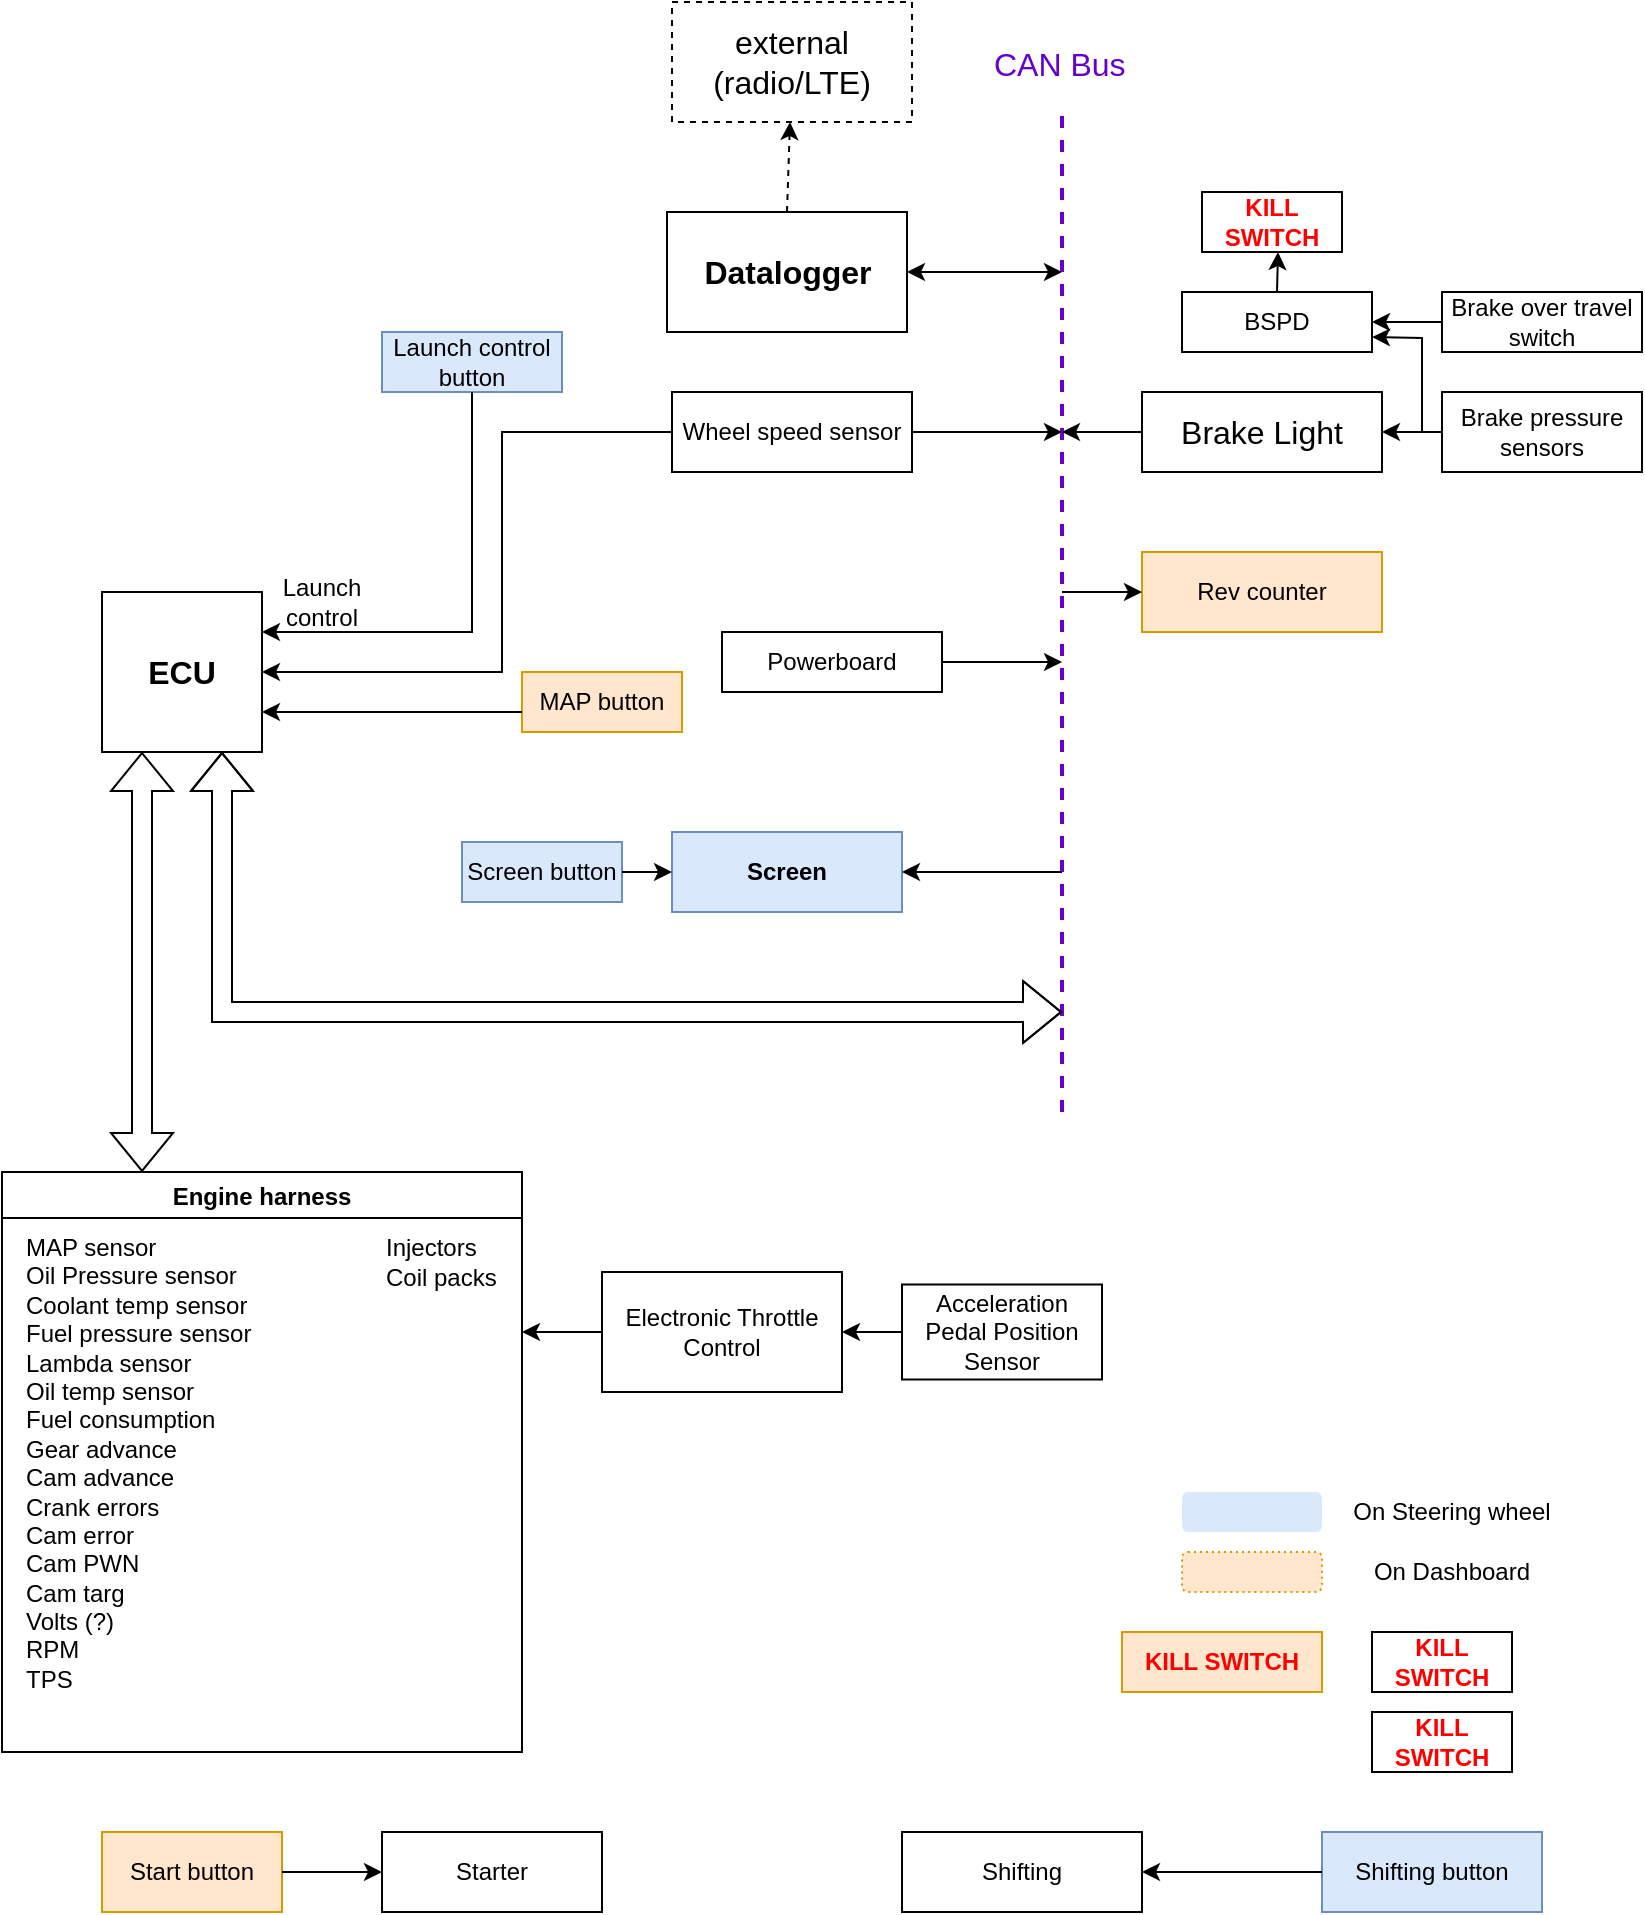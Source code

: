 <mxfile version="15.7.3" type="github">
  <diagram id="DHoDV-LNWHdT2kP48d7S" name="Page-1">
    <mxGraphModel dx="911" dy="1261" grid="1" gridSize="10" guides="1" tooltips="1" connect="1" arrows="1" fold="1" page="1" pageScale="1" pageWidth="850" pageHeight="1100" math="0" shadow="0">
      <root>
        <mxCell id="0" />
        <mxCell id="1" parent="0" />
        <mxCell id="c1CdKB53E6IpENWM82y7-1" value="ECU" style="whiteSpace=wrap;html=1;aspect=fixed;fontSize=16;fontStyle=1" parent="1" vertex="1">
          <mxGeometry x="80" y="380" width="80" height="80" as="geometry" />
        </mxCell>
        <mxCell id="c1CdKB53E6IpENWM82y7-2" value="&lt;b&gt;Datalogger&lt;/b&gt;" style="rounded=0;whiteSpace=wrap;html=1;fontSize=16;" parent="1" vertex="1">
          <mxGeometry x="362.5" y="190" width="120" height="60" as="geometry" />
        </mxCell>
        <mxCell id="c1CdKB53E6IpENWM82y7-4" value="" style="endArrow=classic;html=1;rounded=0;fontSize=16;exitX=0.5;exitY=0;exitDx=0;exitDy=0;dashed=1;" parent="1" source="c1CdKB53E6IpENWM82y7-2" target="c1CdKB53E6IpENWM82y7-5" edge="1">
          <mxGeometry width="50" height="50" relative="1" as="geometry">
            <mxPoint x="50" y="500" as="sourcePoint" />
            <mxPoint x="80" y="50" as="targetPoint" />
          </mxGeometry>
        </mxCell>
        <mxCell id="c1CdKB53E6IpENWM82y7-5" value="external (radio/LTE)" style="rounded=0;whiteSpace=wrap;html=1;fontSize=16;dashed=1;" parent="1" vertex="1">
          <mxGeometry x="365" y="85" width="120" height="60" as="geometry" />
        </mxCell>
        <mxCell id="c1CdKB53E6IpENWM82y7-7" value="" style="endArrow=none;dashed=1;html=1;strokeWidth=2;rounded=0;fontSize=16;strokeColor=#6600CC;" parent="1" edge="1">
          <mxGeometry width="50" height="50" relative="1" as="geometry">
            <mxPoint x="560" y="640" as="sourcePoint" />
            <mxPoint x="560" y="140" as="targetPoint" />
          </mxGeometry>
        </mxCell>
        <mxCell id="c1CdKB53E6IpENWM82y7-8" value="CAN Bus" style="text;strokeColor=none;fillColor=none;align=left;verticalAlign=middle;spacingLeft=4;spacingRight=4;overflow=hidden;points=[[0,0.5],[1,0.5]];portConstraint=eastwest;rotatable=0;dashed=1;fontSize=16;fontColor=#6600CC;" parent="1" vertex="1">
          <mxGeometry x="520" y="100" width="80" height="30" as="geometry" />
        </mxCell>
        <mxCell id="c1CdKB53E6IpENWM82y7-9" value="Brake Light" style="rounded=0;whiteSpace=wrap;html=1;fontSize=16;" parent="1" vertex="1">
          <mxGeometry x="600" y="280" width="120" height="40" as="geometry" />
        </mxCell>
        <mxCell id="c1CdKB53E6IpENWM82y7-10" value="" style="endArrow=classic;html=1;rounded=0;fontSize=16;exitX=0;exitY=0.5;exitDx=0;exitDy=0;" parent="1" source="c1CdKB53E6IpENWM82y7-9" edge="1">
          <mxGeometry width="50" height="50" relative="1" as="geometry">
            <mxPoint x="560" y="570" as="sourcePoint" />
            <mxPoint x="560" y="300" as="targetPoint" />
          </mxGeometry>
        </mxCell>
        <mxCell id="c1CdKB53E6IpENWM82y7-12" value="" style="shape=flexArrow;endArrow=classic;startArrow=classic;html=1;rounded=0;fontSize=16;entryX=0.75;entryY=1;entryDx=0;entryDy=0;" parent="1" target="c1CdKB53E6IpENWM82y7-1" edge="1">
          <mxGeometry width="100" height="100" relative="1" as="geometry">
            <mxPoint x="560" y="590" as="sourcePoint" />
            <mxPoint x="630" y="500" as="targetPoint" />
            <Array as="points">
              <mxPoint x="140" y="590" />
            </Array>
          </mxGeometry>
        </mxCell>
        <mxCell id="P4gOrk3cSSqJTjkzEms2-1" value="Brake pressure sensors" style="rounded=0;whiteSpace=wrap;html=1;fontSize=12;" vertex="1" parent="1">
          <mxGeometry x="750" y="280" width="100" height="40" as="geometry" />
        </mxCell>
        <mxCell id="P4gOrk3cSSqJTjkzEms2-2" value="" style="endArrow=classic;html=1;rounded=0;fontSize=12;exitX=0;exitY=0.5;exitDx=0;exitDy=0;entryX=1;entryY=0.5;entryDx=0;entryDy=0;" edge="1" parent="1" source="P4gOrk3cSSqJTjkzEms2-1" target="c1CdKB53E6IpENWM82y7-9">
          <mxGeometry width="50" height="50" relative="1" as="geometry">
            <mxPoint x="450" y="570" as="sourcePoint" />
            <mxPoint x="500" y="520" as="targetPoint" />
          </mxGeometry>
        </mxCell>
        <mxCell id="P4gOrk3cSSqJTjkzEms2-3" value="Rev counter" style="rounded=0;whiteSpace=wrap;html=1;fontSize=12;fillColor=#ffe6cc;strokeColor=#d79b00;" vertex="1" parent="1">
          <mxGeometry x="600" y="360" width="120" height="40" as="geometry" />
        </mxCell>
        <mxCell id="P4gOrk3cSSqJTjkzEms2-4" value="" style="endArrow=classic;html=1;rounded=0;fontSize=12;entryX=0;entryY=0.5;entryDx=0;entryDy=0;" edge="1" parent="1" target="P4gOrk3cSSqJTjkzEms2-3">
          <mxGeometry width="50" height="50" relative="1" as="geometry">
            <mxPoint x="560" y="380" as="sourcePoint" />
            <mxPoint x="500" y="520" as="targetPoint" />
          </mxGeometry>
        </mxCell>
        <mxCell id="P4gOrk3cSSqJTjkzEms2-5" value="Wheel speed sensor" style="rounded=0;whiteSpace=wrap;html=1;fontSize=12;" vertex="1" parent="1">
          <mxGeometry x="365" y="280" width="120" height="40" as="geometry" />
        </mxCell>
        <mxCell id="P4gOrk3cSSqJTjkzEms2-6" value="" style="endArrow=classic;html=1;rounded=0;fontSize=12;exitX=0;exitY=0.5;exitDx=0;exitDy=0;entryX=1;entryY=0.5;entryDx=0;entryDy=0;" edge="1" parent="1" source="P4gOrk3cSSqJTjkzEms2-5" target="c1CdKB53E6IpENWM82y7-1">
          <mxGeometry width="50" height="50" relative="1" as="geometry">
            <mxPoint x="450" y="570" as="sourcePoint" />
            <mxPoint x="500" y="520" as="targetPoint" />
            <Array as="points">
              <mxPoint x="280" y="300" />
              <mxPoint x="280" y="420" />
            </Array>
          </mxGeometry>
        </mxCell>
        <mxCell id="P4gOrk3cSSqJTjkzEms2-7" value="Launch control" style="text;html=1;strokeColor=none;fillColor=none;align=center;verticalAlign=middle;whiteSpace=wrap;rounded=0;fontSize=12;" vertex="1" parent="1">
          <mxGeometry x="160" y="370" width="60" height="30" as="geometry" />
        </mxCell>
        <mxCell id="P4gOrk3cSSqJTjkzEms2-8" value="" style="endArrow=classic;html=1;rounded=0;fontSize=12;exitX=1;exitY=0.5;exitDx=0;exitDy=0;" edge="1" parent="1" source="P4gOrk3cSSqJTjkzEms2-5">
          <mxGeometry width="50" height="50" relative="1" as="geometry">
            <mxPoint x="360" y="540" as="sourcePoint" />
            <mxPoint x="560" y="300" as="targetPoint" />
          </mxGeometry>
        </mxCell>
        <mxCell id="P4gOrk3cSSqJTjkzEms2-9" value="Launch control button" style="rounded=0;whiteSpace=wrap;html=1;fontSize=12;fillColor=#dae8fc;strokeColor=#6c8ebf;" vertex="1" parent="1">
          <mxGeometry x="220" y="250" width="90" height="30" as="geometry" />
        </mxCell>
        <mxCell id="P4gOrk3cSSqJTjkzEms2-10" value="" style="endArrow=classic;html=1;rounded=0;fontSize=12;entryX=1;entryY=0.25;entryDx=0;entryDy=0;" edge="1" parent="1" source="P4gOrk3cSSqJTjkzEms2-9" target="c1CdKB53E6IpENWM82y7-1">
          <mxGeometry width="50" height="50" relative="1" as="geometry">
            <mxPoint x="255" y="260" as="sourcePoint" />
            <mxPoint x="450" y="490" as="targetPoint" />
            <Array as="points">
              <mxPoint x="265" y="400" />
            </Array>
          </mxGeometry>
        </mxCell>
        <mxCell id="P4gOrk3cSSqJTjkzEms2-13" value="&lt;b&gt;Screen&lt;/b&gt;" style="rounded=0;whiteSpace=wrap;html=1;fontSize=12;fillColor=#dae8fc;strokeColor=#6c8ebf;" vertex="1" parent="1">
          <mxGeometry x="365" y="500" width="115" height="40" as="geometry" />
        </mxCell>
        <mxCell id="P4gOrk3cSSqJTjkzEms2-14" value="" style="endArrow=classic;html=1;rounded=0;fontSize=12;entryX=1;entryY=0.5;entryDx=0;entryDy=0;" edge="1" parent="1" target="P4gOrk3cSSqJTjkzEms2-13">
          <mxGeometry width="50" height="50" relative="1" as="geometry">
            <mxPoint x="560" y="520" as="sourcePoint" />
            <mxPoint x="450" y="500" as="targetPoint" />
          </mxGeometry>
        </mxCell>
        <mxCell id="P4gOrk3cSSqJTjkzEms2-15" value="Screen button" style="rounded=0;whiteSpace=wrap;html=1;fontSize=12;fillColor=#dae8fc;strokeColor=#6c8ebf;" vertex="1" parent="1">
          <mxGeometry x="260" y="505" width="80" height="30" as="geometry" />
        </mxCell>
        <mxCell id="P4gOrk3cSSqJTjkzEms2-16" value="" style="endArrow=classic;html=1;rounded=0;fontSize=12;exitX=1;exitY=0.5;exitDx=0;exitDy=0;entryX=0;entryY=0.5;entryDx=0;entryDy=0;" edge="1" parent="1" source="P4gOrk3cSSqJTjkzEms2-15" target="P4gOrk3cSSqJTjkzEms2-13">
          <mxGeometry width="50" height="50" relative="1" as="geometry">
            <mxPoint x="400" y="550" as="sourcePoint" />
            <mxPoint x="450" y="500" as="targetPoint" />
          </mxGeometry>
        </mxCell>
        <mxCell id="P4gOrk3cSSqJTjkzEms2-17" value="MAP button" style="rounded=0;whiteSpace=wrap;html=1;fontSize=12;fillColor=#ffe6cc;strokeColor=#d79b00;" vertex="1" parent="1">
          <mxGeometry x="290" y="420" width="80" height="30" as="geometry" />
        </mxCell>
        <mxCell id="P4gOrk3cSSqJTjkzEms2-18" value="" style="endArrow=classic;html=1;rounded=0;fontSize=12;entryX=1;entryY=0.75;entryDx=0;entryDy=0;" edge="1" parent="1" target="c1CdKB53E6IpENWM82y7-1">
          <mxGeometry width="50" height="50" relative="1" as="geometry">
            <mxPoint x="290" y="440" as="sourcePoint" />
            <mxPoint x="450" y="490" as="targetPoint" />
            <Array as="points">
              <mxPoint x="250" y="440" />
              <mxPoint x="190" y="440" />
            </Array>
          </mxGeometry>
        </mxCell>
        <mxCell id="P4gOrk3cSSqJTjkzEms2-21" value="Shifting button" style="rounded=0;whiteSpace=wrap;html=1;fontSize=12;fillColor=#dae8fc;strokeColor=#6c8ebf;" vertex="1" parent="1">
          <mxGeometry x="690" y="1000" width="110" height="40" as="geometry" />
        </mxCell>
        <mxCell id="P4gOrk3cSSqJTjkzEms2-22" value="Shifting" style="rounded=0;whiteSpace=wrap;html=1;fontSize=12;" vertex="1" parent="1">
          <mxGeometry x="480" y="1000" width="120" height="40" as="geometry" />
        </mxCell>
        <mxCell id="P4gOrk3cSSqJTjkzEms2-23" value="" style="endArrow=classic;html=1;rounded=0;fontSize=12;exitX=0;exitY=0.5;exitDx=0;exitDy=0;entryX=1;entryY=0.5;entryDx=0;entryDy=0;" edge="1" parent="1" source="P4gOrk3cSSqJTjkzEms2-21" target="P4gOrk3cSSqJTjkzEms2-22">
          <mxGeometry width="50" height="50" relative="1" as="geometry">
            <mxPoint x="400" y="640" as="sourcePoint" />
            <mxPoint x="450" y="590" as="targetPoint" />
          </mxGeometry>
        </mxCell>
        <mxCell id="P4gOrk3cSSqJTjkzEms2-24" value="Start button" style="rounded=0;whiteSpace=wrap;html=1;fontSize=12;fillColor=#ffe6cc;strokeColor=#d79b00;" vertex="1" parent="1">
          <mxGeometry x="80" y="1000" width="90" height="40" as="geometry" />
        </mxCell>
        <mxCell id="P4gOrk3cSSqJTjkzEms2-25" value="Starter" style="rounded=0;whiteSpace=wrap;html=1;fontSize=12;" vertex="1" parent="1">
          <mxGeometry x="220" y="1000" width="110" height="40" as="geometry" />
        </mxCell>
        <mxCell id="P4gOrk3cSSqJTjkzEms2-26" value="" style="endArrow=classic;html=1;rounded=0;fontSize=12;exitX=1;exitY=0.5;exitDx=0;exitDy=0;entryX=0;entryY=0.5;entryDx=0;entryDy=0;" edge="1" parent="1" source="P4gOrk3cSSqJTjkzEms2-24" target="P4gOrk3cSSqJTjkzEms2-25">
          <mxGeometry width="50" height="50" relative="1" as="geometry">
            <mxPoint x="400" y="640" as="sourcePoint" />
            <mxPoint x="450" y="590" as="targetPoint" />
          </mxGeometry>
        </mxCell>
        <mxCell id="P4gOrk3cSSqJTjkzEms2-34" value="" style="shape=flexArrow;endArrow=classic;startArrow=classic;html=1;rounded=0;fontSize=12;entryX=0.25;entryY=1;entryDx=0;entryDy=0;" edge="1" parent="1" target="c1CdKB53E6IpENWM82y7-1">
          <mxGeometry width="100" height="100" relative="1" as="geometry">
            <mxPoint x="100" y="670" as="sourcePoint" />
            <mxPoint x="470" y="560" as="targetPoint" />
          </mxGeometry>
        </mxCell>
        <mxCell id="P4gOrk3cSSqJTjkzEms2-36" value="Engine harness" style="swimlane;fontSize=12;" vertex="1" parent="1">
          <mxGeometry x="30" y="670" width="260" height="290" as="geometry">
            <mxRectangle y="670" width="120" height="23" as="alternateBounds" />
          </mxGeometry>
        </mxCell>
        <mxCell id="P4gOrk3cSSqJTjkzEms2-37" value="&lt;div align=&quot;left&quot;&gt;MAP sensor&lt;/div&gt;&lt;div align=&quot;left&quot;&gt;Oil Pressure sensor&lt;/div&gt;&lt;div align=&quot;left&quot;&gt;Coolant temp sensor&lt;/div&gt;&lt;div align=&quot;left&quot;&gt;Fuel pressure sensor&lt;/div&gt;&lt;div align=&quot;left&quot;&gt;Lambda sensor&lt;/div&gt;&lt;div align=&quot;left&quot;&gt;Oil temp sensor&lt;/div&gt;&lt;div align=&quot;left&quot;&gt;Fuel consumption&lt;/div&gt;&lt;div align=&quot;left&quot;&gt;Gear advance&lt;/div&gt;&lt;div align=&quot;left&quot;&gt;Cam advance&lt;/div&gt;&lt;div align=&quot;left&quot;&gt;Crank errors&lt;/div&gt;&lt;div align=&quot;left&quot;&gt;Cam error&lt;/div&gt;&lt;div align=&quot;left&quot;&gt;Cam PWN&lt;/div&gt;&lt;div align=&quot;left&quot;&gt;Cam targ&lt;/div&gt;&lt;div align=&quot;left&quot;&gt;Volts (?)&lt;/div&gt;&lt;div align=&quot;left&quot;&gt;RPM&lt;/div&gt;&lt;div align=&quot;left&quot;&gt;TPS&lt;/div&gt;&lt;br&gt;&lt;div align=&quot;left&quot;&gt;&lt;br&gt;&lt;/div&gt;" style="text;html=1;align=left;verticalAlign=middle;resizable=0;points=[];autosize=1;strokeColor=none;fillColor=none;fontSize=12;" vertex="1" parent="P4gOrk3cSSqJTjkzEms2-36">
          <mxGeometry x="10" y="30" width="130" height="260" as="geometry" />
        </mxCell>
        <mxCell id="P4gOrk3cSSqJTjkzEms2-39" value="&lt;div&gt;Injectors&lt;/div&gt;&lt;div&gt;Coil packs&lt;br&gt;&lt;/div&gt;" style="text;html=1;strokeColor=none;fillColor=none;align=left;verticalAlign=middle;whiteSpace=wrap;rounded=0;fontSize=12;" vertex="1" parent="P4gOrk3cSSqJTjkzEms2-36">
          <mxGeometry x="190" y="30" width="60" height="30" as="geometry" />
        </mxCell>
        <mxCell id="P4gOrk3cSSqJTjkzEms2-40" value="" style="rounded=1;whiteSpace=wrap;html=1;fontSize=12;align=left;dashed=1;dashPattern=1 2;fillColor=#dae8fc;strokeColor=none;" vertex="1" parent="1">
          <mxGeometry x="620" y="830" width="70" height="20" as="geometry" />
        </mxCell>
        <mxCell id="P4gOrk3cSSqJTjkzEms2-41" value="On Steering wheel" style="text;html=1;strokeColor=none;fillColor=none;align=center;verticalAlign=middle;whiteSpace=wrap;rounded=0;dashed=1;dashPattern=1 2;fontSize=12;" vertex="1" parent="1">
          <mxGeometry x="700" y="830" width="110" height="20" as="geometry" />
        </mxCell>
        <mxCell id="P4gOrk3cSSqJTjkzEms2-43" value="" style="rounded=1;whiteSpace=wrap;html=1;fontSize=12;align=left;dashed=1;dashPattern=1 2;fillColor=#ffe6cc;strokeColor=#d79b00;" vertex="1" parent="1">
          <mxGeometry x="620" y="860" width="70" height="20" as="geometry" />
        </mxCell>
        <mxCell id="P4gOrk3cSSqJTjkzEms2-44" value="&lt;div&gt;On Dashboard&lt;/div&gt;" style="text;html=1;strokeColor=none;fillColor=none;align=center;verticalAlign=middle;whiteSpace=wrap;rounded=0;dashed=1;dashPattern=1 2;fontSize=12;" vertex="1" parent="1">
          <mxGeometry x="700" y="860" width="110" height="20" as="geometry" />
        </mxCell>
        <mxCell id="P4gOrk3cSSqJTjkzEms2-45" value="Powerboard" style="rounded=0;whiteSpace=wrap;html=1;fontSize=12;align=center;" vertex="1" parent="1">
          <mxGeometry x="390" y="400" width="110" height="30" as="geometry" />
        </mxCell>
        <mxCell id="P4gOrk3cSSqJTjkzEms2-46" value="" style="endArrow=classic;html=1;rounded=0;fontSize=12;exitX=1;exitY=0.5;exitDx=0;exitDy=0;" edge="1" parent="1" source="P4gOrk3cSSqJTjkzEms2-45">
          <mxGeometry width="50" height="50" relative="1" as="geometry">
            <mxPoint x="400" y="500" as="sourcePoint" />
            <mxPoint x="560" y="415" as="targetPoint" />
          </mxGeometry>
        </mxCell>
        <mxCell id="P4gOrk3cSSqJTjkzEms2-47" value="" style="endArrow=classic;startArrow=classic;html=1;rounded=0;fontSize=12;exitX=1;exitY=0.5;exitDx=0;exitDy=0;" edge="1" parent="1" source="c1CdKB53E6IpENWM82y7-2">
          <mxGeometry width="50" height="50" relative="1" as="geometry">
            <mxPoint x="400" y="500" as="sourcePoint" />
            <mxPoint x="560" y="220" as="targetPoint" />
          </mxGeometry>
        </mxCell>
        <mxCell id="P4gOrk3cSSqJTjkzEms2-48" value="Brake over travel switch" style="rounded=0;whiteSpace=wrap;html=1;fontSize=12;align=center;" vertex="1" parent="1">
          <mxGeometry x="750" y="230" width="100" height="30" as="geometry" />
        </mxCell>
        <mxCell id="P4gOrk3cSSqJTjkzEms2-49" value="BSPD" style="rounded=0;whiteSpace=wrap;html=1;fontSize=12;align=center;" vertex="1" parent="1">
          <mxGeometry x="620" y="230" width="95" height="30" as="geometry" />
        </mxCell>
        <mxCell id="P4gOrk3cSSqJTjkzEms2-50" value="" style="endArrow=classic;html=1;rounded=0;fontSize=12;exitX=0;exitY=0.5;exitDx=0;exitDy=0;entryX=1;entryY=0.5;entryDx=0;entryDy=0;" edge="1" parent="1" source="P4gOrk3cSSqJTjkzEms2-48" target="P4gOrk3cSSqJTjkzEms2-49">
          <mxGeometry width="50" height="50" relative="1" as="geometry">
            <mxPoint x="400" y="500" as="sourcePoint" />
            <mxPoint x="450" y="450" as="targetPoint" />
          </mxGeometry>
        </mxCell>
        <mxCell id="P4gOrk3cSSqJTjkzEms2-51" value="" style="endArrow=classic;html=1;rounded=0;fontSize=12;entryX=1;entryY=0.75;entryDx=0;entryDy=0;" edge="1" parent="1" target="P4gOrk3cSSqJTjkzEms2-49">
          <mxGeometry width="50" height="50" relative="1" as="geometry">
            <mxPoint x="740" y="300" as="sourcePoint" />
            <mxPoint x="450" y="450" as="targetPoint" />
            <Array as="points">
              <mxPoint x="740" y="253" />
            </Array>
          </mxGeometry>
        </mxCell>
        <mxCell id="P4gOrk3cSSqJTjkzEms2-52" value="KILL SWITCH" style="rounded=0;whiteSpace=wrap;html=1;fontSize=12;align=center;fontColor=#FF0000;fontStyle=1" vertex="1" parent="1">
          <mxGeometry x="630" y="180" width="70" height="30" as="geometry" />
        </mxCell>
        <mxCell id="P4gOrk3cSSqJTjkzEms2-53" value="" style="endArrow=classic;html=1;rounded=0;fontSize=12;exitX=0.5;exitY=0;exitDx=0;exitDy=0;" edge="1" parent="1" source="P4gOrk3cSSqJTjkzEms2-49">
          <mxGeometry width="50" height="50" relative="1" as="geometry">
            <mxPoint x="400" y="500" as="sourcePoint" />
            <mxPoint x="668" y="210" as="targetPoint" />
          </mxGeometry>
        </mxCell>
        <mxCell id="P4gOrk3cSSqJTjkzEms2-54" value="KILL SWITCH" style="rounded=0;whiteSpace=wrap;html=1;fontSize=12;align=center;fontStyle=1;fillColor=#ffe6cc;strokeColor=#d79b00;fontColor=#FF0000;" vertex="1" parent="1">
          <mxGeometry x="590" y="900" width="100" height="30" as="geometry" />
        </mxCell>
        <mxCell id="P4gOrk3cSSqJTjkzEms2-55" value="KILL SWITCH" style="rounded=0;whiteSpace=wrap;html=1;fontSize=12;align=center;fontColor=#FF0000;fontStyle=1" vertex="1" parent="1">
          <mxGeometry x="715" y="900" width="70" height="30" as="geometry" />
        </mxCell>
        <mxCell id="P4gOrk3cSSqJTjkzEms2-56" value="KILL SWITCH" style="rounded=0;whiteSpace=wrap;html=1;fontSize=12;align=center;fontColor=#FF0000;fontStyle=1" vertex="1" parent="1">
          <mxGeometry x="715" y="940" width="70" height="30" as="geometry" />
        </mxCell>
        <mxCell id="P4gOrk3cSSqJTjkzEms2-57" value="Acceleration Pedal Position Sensor" style="rounded=0;whiteSpace=wrap;html=1;fontSize=12;align=center;" vertex="1" parent="1">
          <mxGeometry x="480" y="726.25" width="100" height="47.5" as="geometry" />
        </mxCell>
        <mxCell id="P4gOrk3cSSqJTjkzEms2-58" value="Electronic Throttle Control" style="rounded=0;whiteSpace=wrap;html=1;fontSize=12;align=center;" vertex="1" parent="1">
          <mxGeometry x="330" y="720" width="120" height="60" as="geometry" />
        </mxCell>
        <mxCell id="P4gOrk3cSSqJTjkzEms2-59" value="" style="endArrow=classic;html=1;rounded=0;fontSize=12;fontColor=#6600CC;strokeColor=#000000;exitX=0;exitY=0.5;exitDx=0;exitDy=0;entryX=1;entryY=0.5;entryDx=0;entryDy=0;" edge="1" parent="1" source="P4gOrk3cSSqJTjkzEms2-57" target="P4gOrk3cSSqJTjkzEms2-58">
          <mxGeometry width="50" height="50" relative="1" as="geometry">
            <mxPoint x="400" y="460" as="sourcePoint" />
            <mxPoint x="450" y="410" as="targetPoint" />
          </mxGeometry>
        </mxCell>
        <mxCell id="P4gOrk3cSSqJTjkzEms2-60" value="" style="endArrow=classic;html=1;rounded=0;fontSize=12;fontColor=#6600CC;strokeColor=#000000;exitX=0;exitY=0.5;exitDx=0;exitDy=0;" edge="1" parent="1" source="P4gOrk3cSSqJTjkzEms2-58">
          <mxGeometry width="50" height="50" relative="1" as="geometry">
            <mxPoint x="400" y="460" as="sourcePoint" />
            <mxPoint x="290" y="750" as="targetPoint" />
          </mxGeometry>
        </mxCell>
      </root>
    </mxGraphModel>
  </diagram>
</mxfile>
